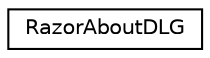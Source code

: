digraph G
{
  edge [fontname="Helvetica",fontsize="10",labelfontname="Helvetica",labelfontsize="10"];
  node [fontname="Helvetica",fontsize="10",shape=record];
  rankdir=LR;
  Node1 [label="RazorAboutDLG",height=0.2,width=0.4,color="black", fillcolor="white", style="filled",URL="$classRazorAboutDLG.html"];
}
